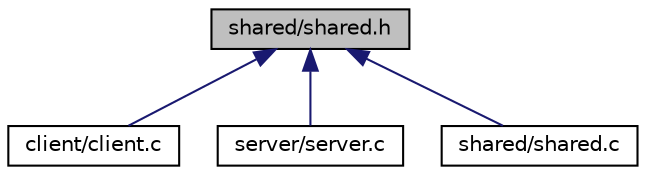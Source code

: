 digraph "shared/shared.h"
{
 // INTERACTIVE_SVG=YES
 // LATEX_PDF_SIZE
  edge [fontname="Helvetica",fontsize="10",labelfontname="Helvetica",labelfontsize="10"];
  node [fontname="Helvetica",fontsize="10",shape=record];
  Node1 [label="shared/shared.h",height=0.2,width=0.4,color="black", fillcolor="grey75", style="filled", fontcolor="black",tooltip=" "];
  Node1 -> Node2 [dir="back",color="midnightblue",fontsize="10",style="solid",fontname="Helvetica"];
  Node2 [label="client/client.c",height=0.2,width=0.4,color="black", fillcolor="white", style="filled",URL="$client_8c.html",tooltip=" "];
  Node1 -> Node3 [dir="back",color="midnightblue",fontsize="10",style="solid",fontname="Helvetica"];
  Node3 [label="server/server.c",height=0.2,width=0.4,color="black", fillcolor="white", style="filled",URL="$server_8c.html",tooltip=" "];
  Node1 -> Node4 [dir="back",color="midnightblue",fontsize="10",style="solid",fontname="Helvetica"];
  Node4 [label="shared/shared.c",height=0.2,width=0.4,color="black", fillcolor="white", style="filled",URL="$shared_8c.html",tooltip=" "];
}
